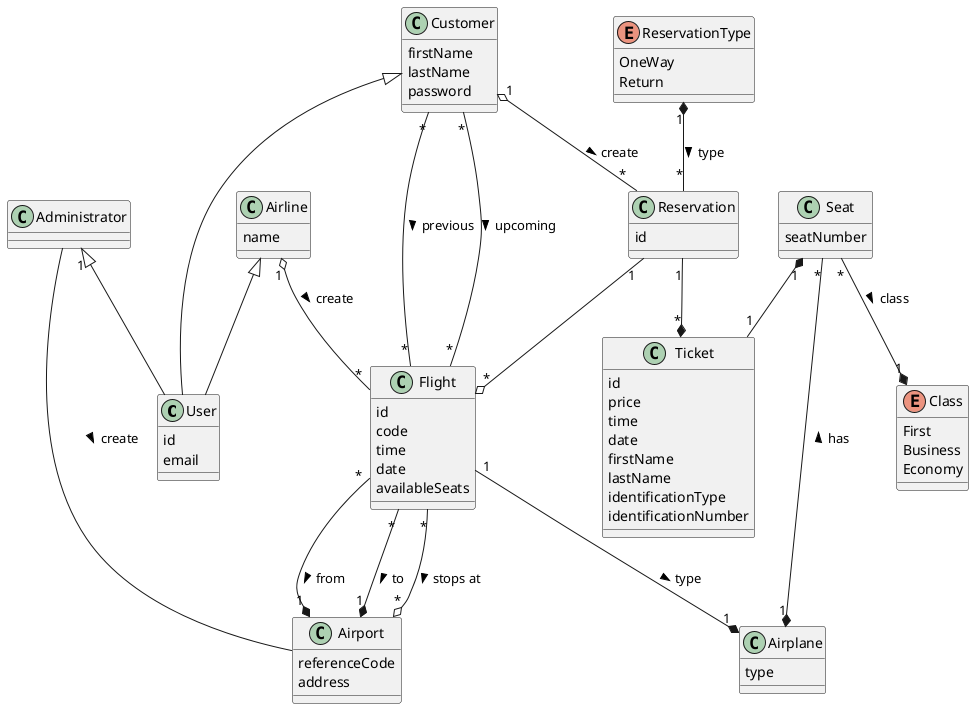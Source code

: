 @startuml
'https://plantuml.com/class-diagram

class User{
id
email
}

class Administrator{
}

class Airline{
name
}

class Customer{
firstName
lastName
password
}

Administrator "1" <|-- User
Customer <|-- User
Airline <|-- User

class Airport{
referenceCode
address
}

class Flight{
id
code
time
date
availableSeats
}

class Airplane{
type
}

class Seat{
seatNumber
}

class Ticket{
id
price
time
date
firstName
lastName
identificationType
identificationNumber
}

class Reservation{
id
}

enum ReservationType{
OneWay
Return
}

enum Class{
First
Business
Economy
}

Airline "1" o-- "*" Flight : create >
Reservation "1" --o "*" Flight
Reservation "1" --* "*" Ticket
Seat "1" *-- "1" Ticket
ReservationType "1" *-- "*" Reservation : type >
Flight "1" --* "1" Airplane : type >
Customer "1" o-- "*" Reservation: create >

Flight "*" --* "1" Airport : from >
Flight "*" --* "1" Airport : to >
Flight "*" --o "*" Airport : stops at >

Administrator -- Airport : create >

Customer "*" -- "*" Flight : previous >
Customer "*" -- "*" Flight : upcoming >

Seat "*" --* "1" Class : class >
Seat "*" --* "1" Airplane : has <

@enduml
